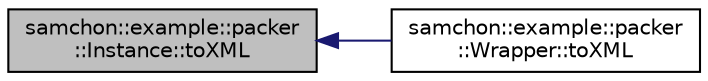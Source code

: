 digraph "samchon::example::packer::Instance::toXML"
{
  edge [fontname="Helvetica",fontsize="10",labelfontname="Helvetica",labelfontsize="10"];
  node [fontname="Helvetica",fontsize="10",shape=record];
  rankdir="LR";
  Node1 [label="samchon::example::packer\l::Instance::toXML",height=0.2,width=0.4,color="black", fillcolor="grey75", style="filled", fontcolor="black"];
  Node1 -> Node2 [dir="back",color="midnightblue",fontsize="10",style="solid",fontname="Helvetica"];
  Node2 [label="samchon::example::packer\l::Wrapper::toXML",height=0.2,width=0.4,color="black", fillcolor="white", style="filled",URL="$dc/d06/classsamchon_1_1example_1_1packer_1_1Wrapper.html#acadd2947bf3106903761a92609d60e3d",tooltip="Get an XML object represents the Entity. "];
}
